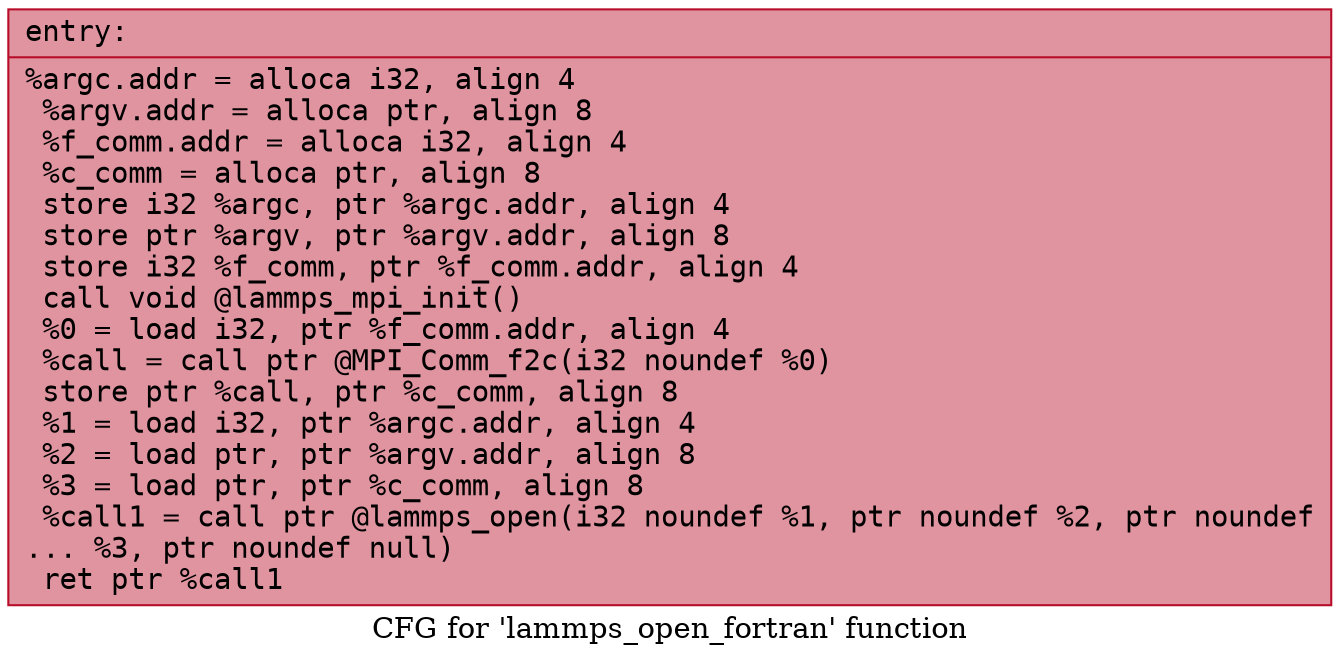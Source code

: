 digraph "CFG for 'lammps_open_fortran' function" {
	label="CFG for 'lammps_open_fortran' function";

	Node0x55bdf7d8a9e0 [shape=record,color="#b70d28ff", style=filled, fillcolor="#b70d2870" fontname="Courier",label="{entry:\l|  %argc.addr = alloca i32, align 4\l  %argv.addr = alloca ptr, align 8\l  %f_comm.addr = alloca i32, align 4\l  %c_comm = alloca ptr, align 8\l  store i32 %argc, ptr %argc.addr, align 4\l  store ptr %argv, ptr %argv.addr, align 8\l  store i32 %f_comm, ptr %f_comm.addr, align 4\l  call void @lammps_mpi_init()\l  %0 = load i32, ptr %f_comm.addr, align 4\l  %call = call ptr @MPI_Comm_f2c(i32 noundef %0)\l  store ptr %call, ptr %c_comm, align 8\l  %1 = load i32, ptr %argc.addr, align 4\l  %2 = load ptr, ptr %argv.addr, align 8\l  %3 = load ptr, ptr %c_comm, align 8\l  %call1 = call ptr @lammps_open(i32 noundef %1, ptr noundef %2, ptr noundef\l... %3, ptr noundef null)\l  ret ptr %call1\l}"];
}

